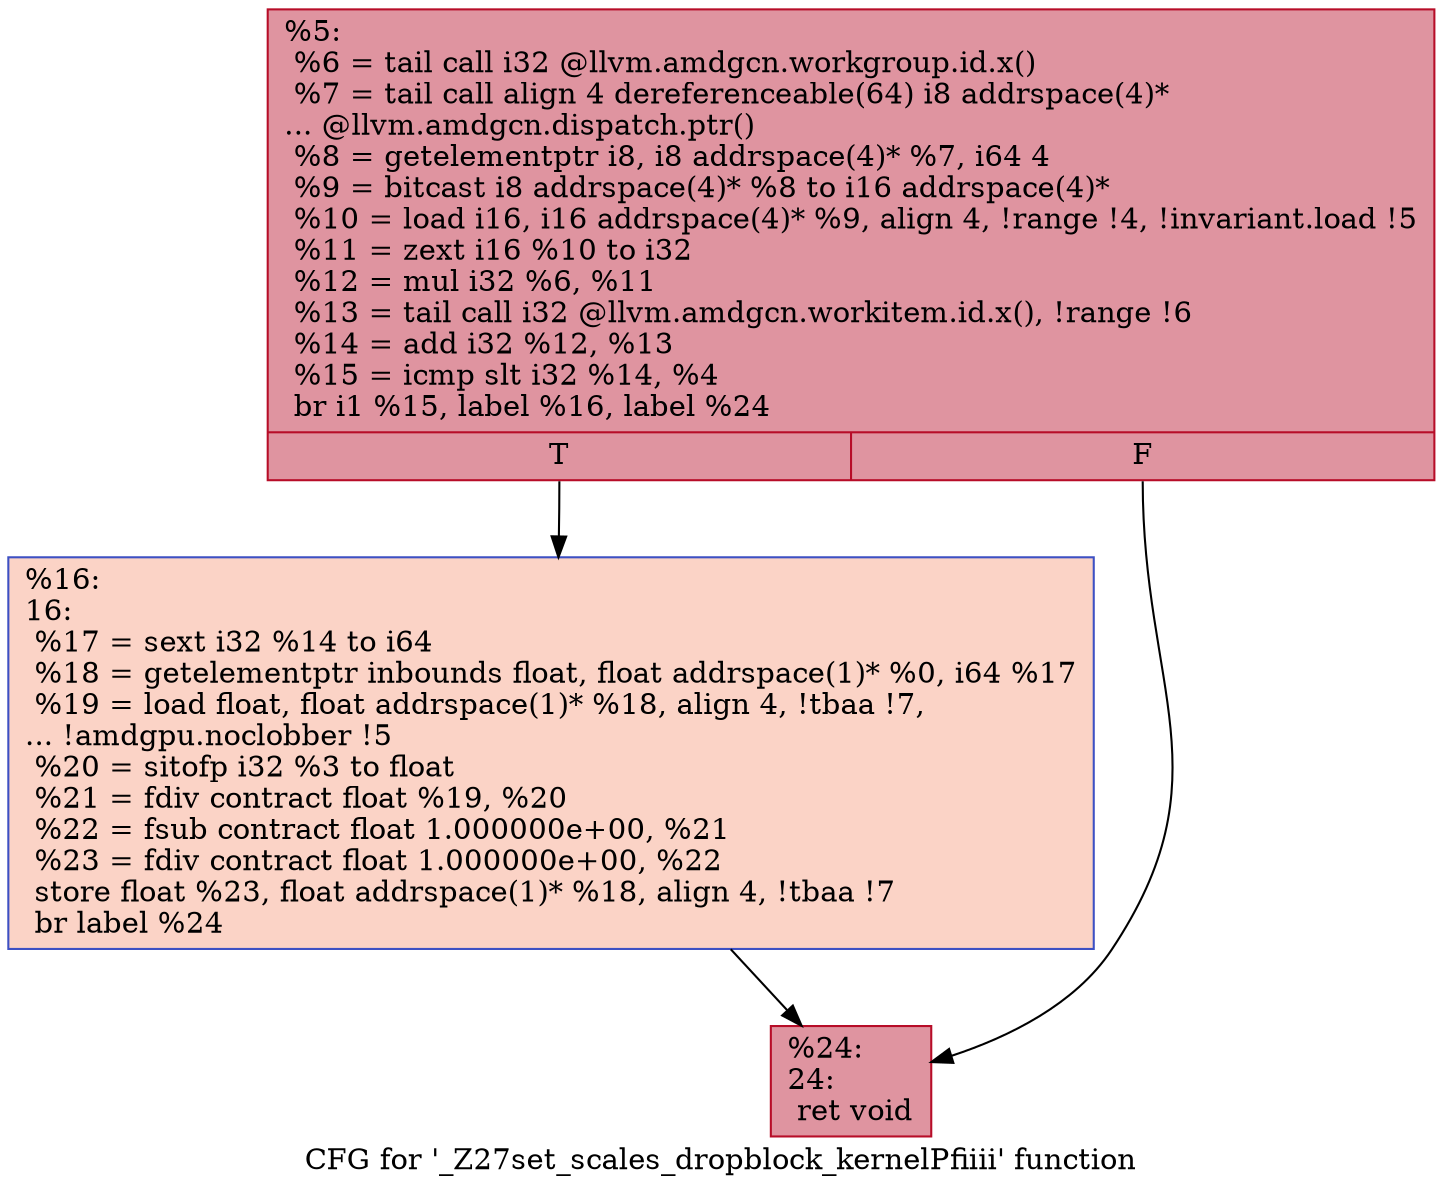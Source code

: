 digraph "CFG for '_Z27set_scales_dropblock_kernelPfiiii' function" {
	label="CFG for '_Z27set_scales_dropblock_kernelPfiiii' function";

	Node0x4a6d080 [shape=record,color="#b70d28ff", style=filled, fillcolor="#b70d2870",label="{%5:\l  %6 = tail call i32 @llvm.amdgcn.workgroup.id.x()\l  %7 = tail call align 4 dereferenceable(64) i8 addrspace(4)*\l... @llvm.amdgcn.dispatch.ptr()\l  %8 = getelementptr i8, i8 addrspace(4)* %7, i64 4\l  %9 = bitcast i8 addrspace(4)* %8 to i16 addrspace(4)*\l  %10 = load i16, i16 addrspace(4)* %9, align 4, !range !4, !invariant.load !5\l  %11 = zext i16 %10 to i32\l  %12 = mul i32 %6, %11\l  %13 = tail call i32 @llvm.amdgcn.workitem.id.x(), !range !6\l  %14 = add i32 %12, %13\l  %15 = icmp slt i32 %14, %4\l  br i1 %15, label %16, label %24\l|{<s0>T|<s1>F}}"];
	Node0x4a6d080:s0 -> Node0x4a6ef50;
	Node0x4a6d080:s1 -> Node0x4a6efe0;
	Node0x4a6ef50 [shape=record,color="#3d50c3ff", style=filled, fillcolor="#f59c7d70",label="{%16:\l16:                                               \l  %17 = sext i32 %14 to i64\l  %18 = getelementptr inbounds float, float addrspace(1)* %0, i64 %17\l  %19 = load float, float addrspace(1)* %18, align 4, !tbaa !7,\l... !amdgpu.noclobber !5\l  %20 = sitofp i32 %3 to float\l  %21 = fdiv contract float %19, %20\l  %22 = fsub contract float 1.000000e+00, %21\l  %23 = fdiv contract float 1.000000e+00, %22\l  store float %23, float addrspace(1)* %18, align 4, !tbaa !7\l  br label %24\l}"];
	Node0x4a6ef50 -> Node0x4a6efe0;
	Node0x4a6efe0 [shape=record,color="#b70d28ff", style=filled, fillcolor="#b70d2870",label="{%24:\l24:                                               \l  ret void\l}"];
}
